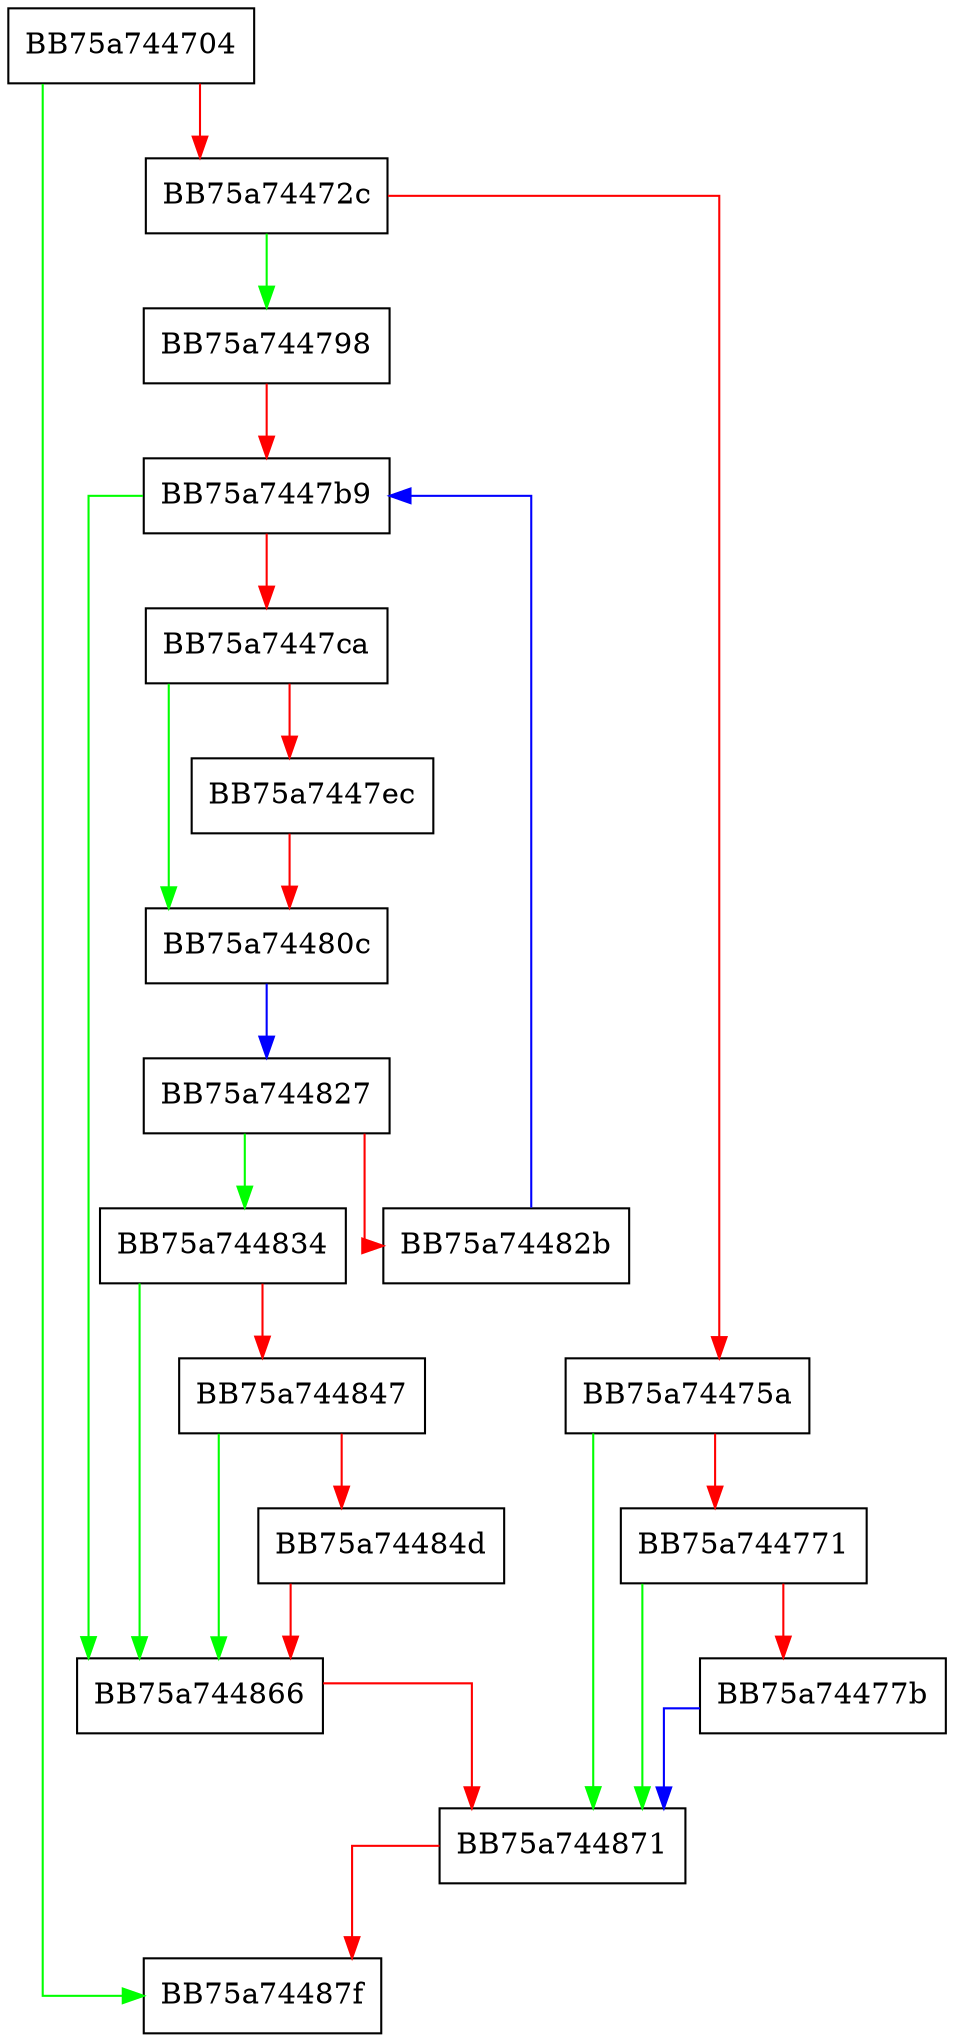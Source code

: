 digraph PropagateMultiprocessNotification {
  node [shape="box"];
  graph [splines=ortho];
  BB75a744704 -> BB75a74487f [color="green"];
  BB75a744704 -> BB75a74472c [color="red"];
  BB75a74472c -> BB75a744798 [color="green"];
  BB75a74472c -> BB75a74475a [color="red"];
  BB75a74475a -> BB75a744871 [color="green"];
  BB75a74475a -> BB75a744771 [color="red"];
  BB75a744771 -> BB75a744871 [color="green"];
  BB75a744771 -> BB75a74477b [color="red"];
  BB75a74477b -> BB75a744871 [color="blue"];
  BB75a744798 -> BB75a7447b9 [color="red"];
  BB75a7447b9 -> BB75a744866 [color="green"];
  BB75a7447b9 -> BB75a7447ca [color="red"];
  BB75a7447ca -> BB75a74480c [color="green"];
  BB75a7447ca -> BB75a7447ec [color="red"];
  BB75a7447ec -> BB75a74480c [color="red"];
  BB75a74480c -> BB75a744827 [color="blue"];
  BB75a744827 -> BB75a744834 [color="green"];
  BB75a744827 -> BB75a74482b [color="red"];
  BB75a74482b -> BB75a7447b9 [color="blue"];
  BB75a744834 -> BB75a744866 [color="green"];
  BB75a744834 -> BB75a744847 [color="red"];
  BB75a744847 -> BB75a744866 [color="green"];
  BB75a744847 -> BB75a74484d [color="red"];
  BB75a74484d -> BB75a744866 [color="red"];
  BB75a744866 -> BB75a744871 [color="red"];
  BB75a744871 -> BB75a74487f [color="red"];
}